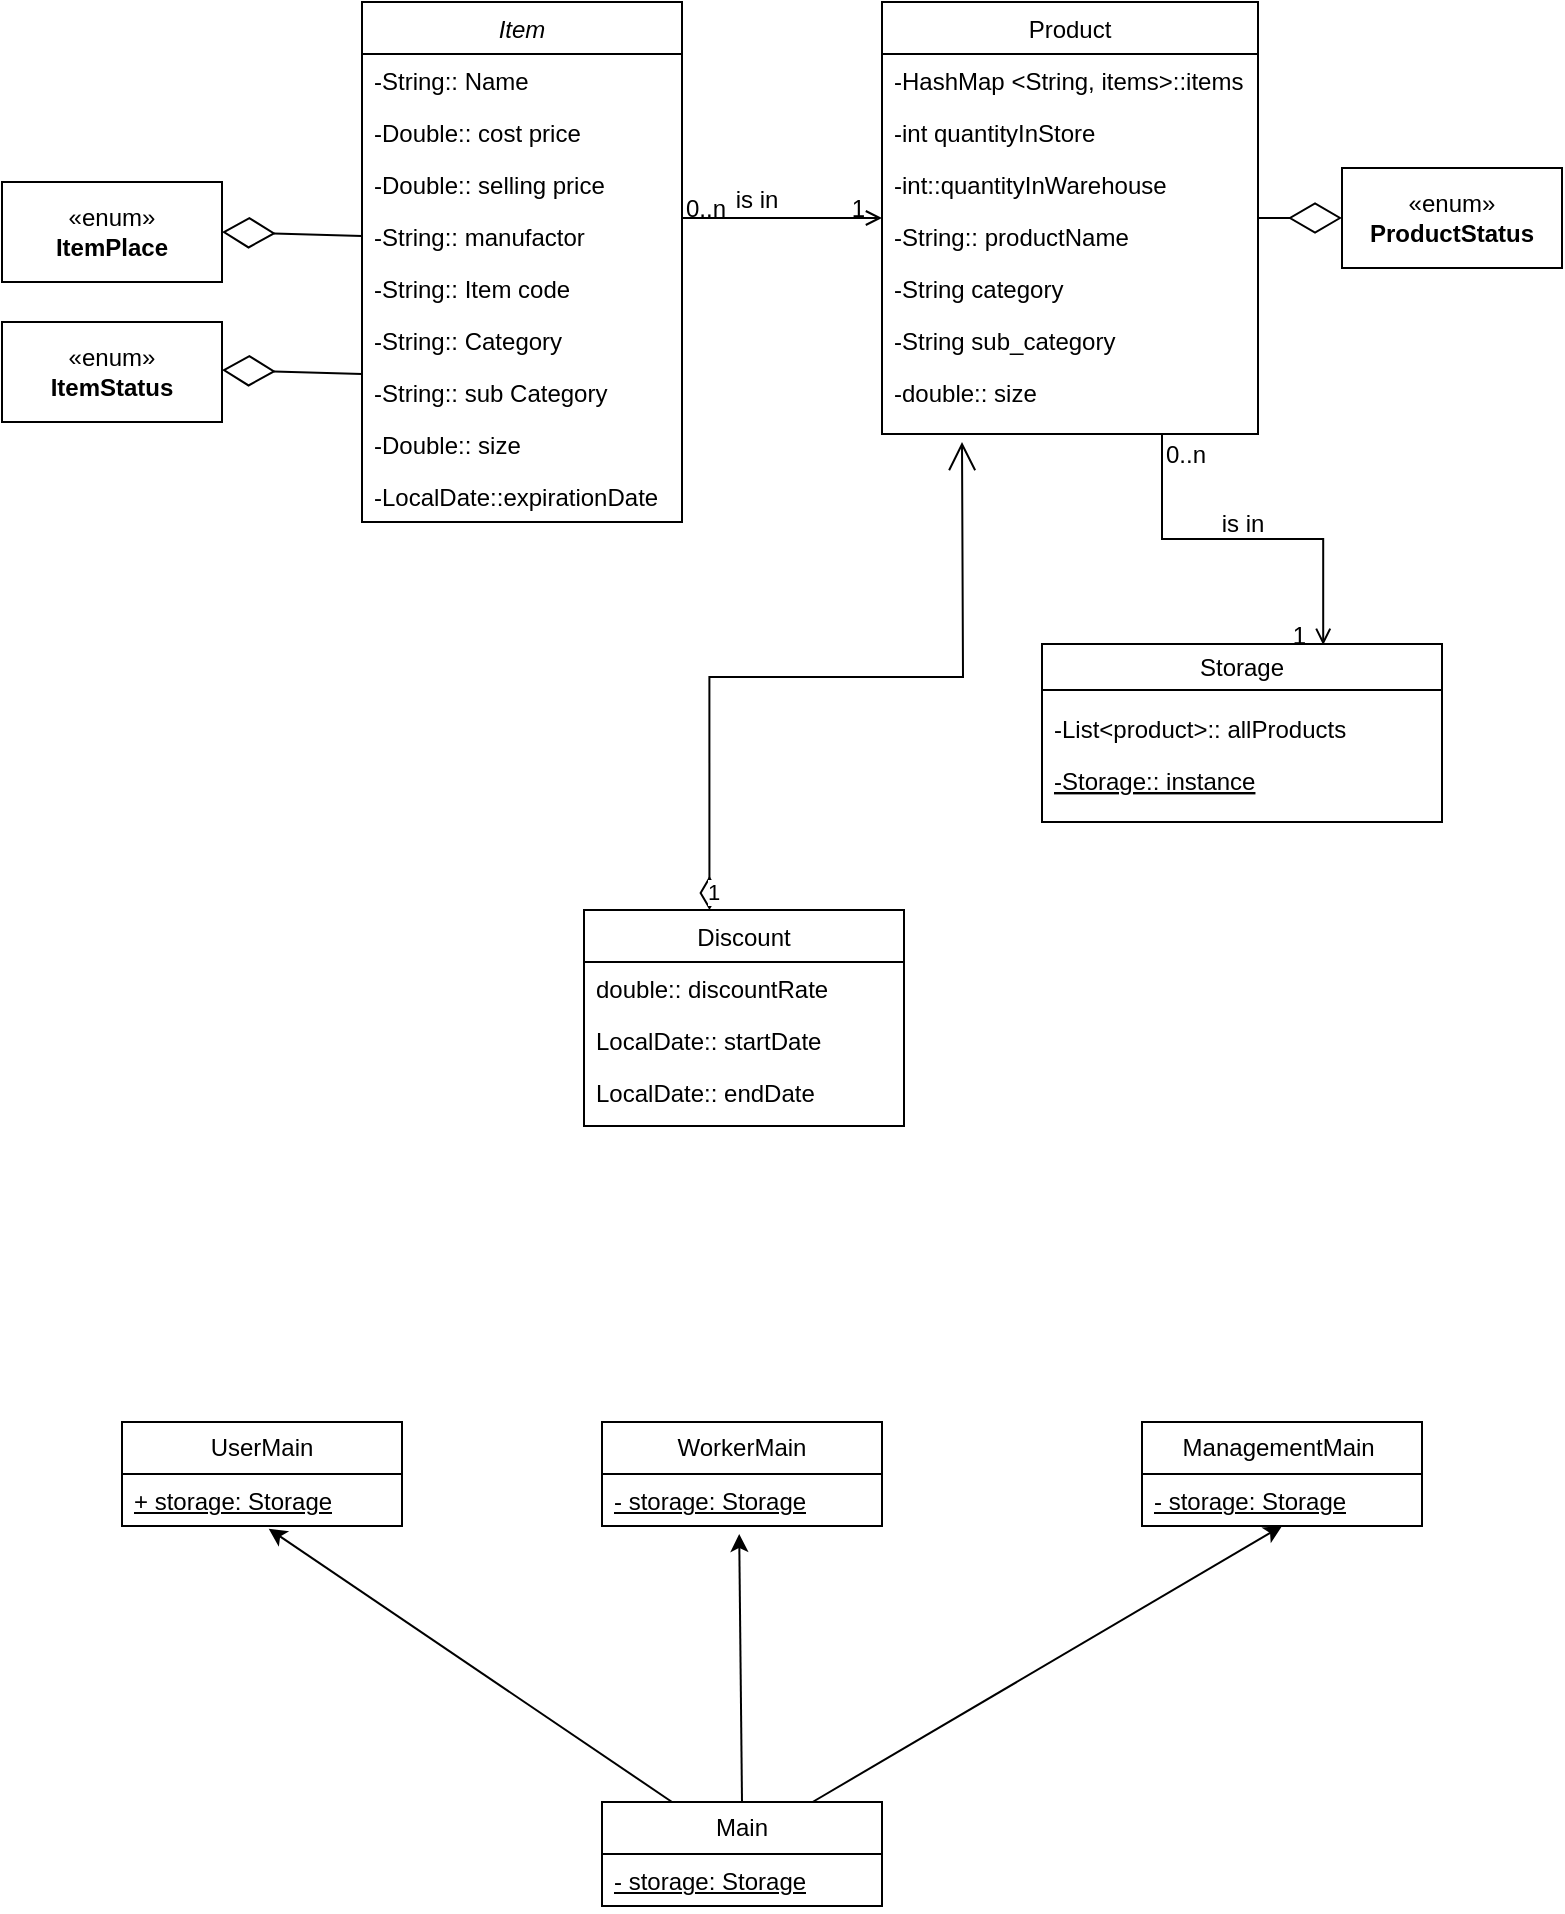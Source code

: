 <mxfile version="24.4.13" type="github" pages="2">
  <diagram id="C5RBs43oDa-KdzZeNtuy" name="Page-1">
    <mxGraphModel dx="1248" dy="592" grid="1" gridSize="10" guides="1" tooltips="1" connect="1" arrows="1" fold="1" page="1" pageScale="1" pageWidth="827" pageHeight="1169" math="0" shadow="0">
      <root>
        <mxCell id="WIyWlLk6GJQsqaUBKTNV-0" />
        <mxCell id="WIyWlLk6GJQsqaUBKTNV-1" parent="WIyWlLk6GJQsqaUBKTNV-0" />
        <mxCell id="zkfFHV4jXpPFQw0GAbJ--0" value="Item" style="swimlane;fontStyle=2;align=center;verticalAlign=top;childLayout=stackLayout;horizontal=1;startSize=26;horizontalStack=0;resizeParent=1;resizeLast=0;collapsible=1;marginBottom=0;rounded=0;shadow=0;strokeWidth=1;" parent="WIyWlLk6GJQsqaUBKTNV-1" vertex="1">
          <mxGeometry x="220" y="120" width="160" height="260" as="geometry">
            <mxRectangle x="230" y="140" width="160" height="26" as="alternateBounds" />
          </mxGeometry>
        </mxCell>
        <mxCell id="zkfFHV4jXpPFQw0GAbJ--1" value="-String:: Name" style="text;align=left;verticalAlign=top;spacingLeft=4;spacingRight=4;overflow=hidden;rotatable=0;points=[[0,0.5],[1,0.5]];portConstraint=eastwest;" parent="zkfFHV4jXpPFQw0GAbJ--0" vertex="1">
          <mxGeometry y="26" width="160" height="26" as="geometry" />
        </mxCell>
        <mxCell id="zkfFHV4jXpPFQw0GAbJ--2" value="-Double:: cost price" style="text;align=left;verticalAlign=top;spacingLeft=4;spacingRight=4;overflow=hidden;rotatable=0;points=[[0,0.5],[1,0.5]];portConstraint=eastwest;rounded=0;shadow=0;html=0;" parent="zkfFHV4jXpPFQw0GAbJ--0" vertex="1">
          <mxGeometry y="52" width="160" height="26" as="geometry" />
        </mxCell>
        <mxCell id="zkfFHV4jXpPFQw0GAbJ--3" value="-Double:: selling price" style="text;align=left;verticalAlign=top;spacingLeft=4;spacingRight=4;overflow=hidden;rotatable=0;points=[[0,0.5],[1,0.5]];portConstraint=eastwest;rounded=0;shadow=0;html=0;" parent="zkfFHV4jXpPFQw0GAbJ--0" vertex="1">
          <mxGeometry y="78" width="160" height="26" as="geometry" />
        </mxCell>
        <mxCell id="8FeLKsEoAM3daVIj0sO9-1" value="-String:: manufactor" style="text;align=left;verticalAlign=top;spacingLeft=4;spacingRight=4;overflow=hidden;rotatable=0;points=[[0,0.5],[1,0.5]];portConstraint=eastwest;rounded=0;shadow=0;html=0;" parent="zkfFHV4jXpPFQw0GAbJ--0" vertex="1">
          <mxGeometry y="104" width="160" height="26" as="geometry" />
        </mxCell>
        <mxCell id="8FeLKsEoAM3daVIj0sO9-3" value="-String:: Item code" style="text;align=left;verticalAlign=top;spacingLeft=4;spacingRight=4;overflow=hidden;rotatable=0;points=[[0,0.5],[1,0.5]];portConstraint=eastwest;rounded=0;shadow=0;html=0;" parent="zkfFHV4jXpPFQw0GAbJ--0" vertex="1">
          <mxGeometry y="130" width="160" height="26" as="geometry" />
        </mxCell>
        <mxCell id="8FeLKsEoAM3daVIj0sO9-4" value="-String:: Category" style="text;align=left;verticalAlign=top;spacingLeft=4;spacingRight=4;overflow=hidden;rotatable=0;points=[[0,0.5],[1,0.5]];portConstraint=eastwest;rounded=0;shadow=0;html=0;" parent="zkfFHV4jXpPFQw0GAbJ--0" vertex="1">
          <mxGeometry y="156" width="160" height="26" as="geometry" />
        </mxCell>
        <mxCell id="8FeLKsEoAM3daVIj0sO9-7" value="-String:: sub Category" style="text;align=left;verticalAlign=top;spacingLeft=4;spacingRight=4;overflow=hidden;rotatable=0;points=[[0,0.5],[1,0.5]];portConstraint=eastwest;rounded=0;shadow=0;html=0;" parent="zkfFHV4jXpPFQw0GAbJ--0" vertex="1">
          <mxGeometry y="182" width="160" height="26" as="geometry" />
        </mxCell>
        <mxCell id="8FeLKsEoAM3daVIj0sO9-5" value="-Double:: size" style="text;align=left;verticalAlign=top;spacingLeft=4;spacingRight=4;overflow=hidden;rotatable=0;points=[[0,0.5],[1,0.5]];portConstraint=eastwest;rounded=0;shadow=0;html=0;" parent="zkfFHV4jXpPFQw0GAbJ--0" vertex="1">
          <mxGeometry y="208" width="160" height="26" as="geometry" />
        </mxCell>
        <mxCell id="Ea5JbqJjllepJJlLGrs5-4" value="-LocalDate::expirationDate" style="text;align=left;verticalAlign=top;spacingLeft=4;spacingRight=4;overflow=hidden;rotatable=0;points=[[0,0.5],[1,0.5]];portConstraint=eastwest;rounded=0;shadow=0;html=0;" vertex="1" parent="zkfFHV4jXpPFQw0GAbJ--0">
          <mxGeometry y="234" width="160" height="26" as="geometry" />
        </mxCell>
        <mxCell id="zkfFHV4jXpPFQw0GAbJ--6" value="Discount" style="swimlane;fontStyle=0;align=center;verticalAlign=top;childLayout=stackLayout;horizontal=1;startSize=26;horizontalStack=0;resizeParent=1;resizeLast=0;collapsible=1;marginBottom=0;rounded=0;shadow=0;strokeWidth=1;" parent="WIyWlLk6GJQsqaUBKTNV-1" vertex="1">
          <mxGeometry x="331" y="574" width="160" height="108" as="geometry">
            <mxRectangle x="130" y="380" width="160" height="26" as="alternateBounds" />
          </mxGeometry>
        </mxCell>
        <mxCell id="zkfFHV4jXpPFQw0GAbJ--7" value="double:: discountRate" style="text;align=left;verticalAlign=top;spacingLeft=4;spacingRight=4;overflow=hidden;rotatable=0;points=[[0,0.5],[1,0.5]];portConstraint=eastwest;" parent="zkfFHV4jXpPFQw0GAbJ--6" vertex="1">
          <mxGeometry y="26" width="160" height="26" as="geometry" />
        </mxCell>
        <mxCell id="zkfFHV4jXpPFQw0GAbJ--8" value="LocalDate:: startDate" style="text;align=left;verticalAlign=top;spacingLeft=4;spacingRight=4;overflow=hidden;rotatable=0;points=[[0,0.5],[1,0.5]];portConstraint=eastwest;rounded=0;shadow=0;html=0;" parent="zkfFHV4jXpPFQw0GAbJ--6" vertex="1">
          <mxGeometry y="52" width="160" height="26" as="geometry" />
        </mxCell>
        <mxCell id="zkfFHV4jXpPFQw0GAbJ--10" value="LocalDate:: endDate" style="text;align=left;verticalAlign=top;spacingLeft=4;spacingRight=4;overflow=hidden;rotatable=0;points=[[0,0.5],[1,0.5]];portConstraint=eastwest;fontStyle=0" parent="zkfFHV4jXpPFQw0GAbJ--6" vertex="1">
          <mxGeometry y="78" width="160" height="26" as="geometry" />
        </mxCell>
        <mxCell id="zkfFHV4jXpPFQw0GAbJ--17" value="Product" style="swimlane;fontStyle=0;align=center;verticalAlign=top;childLayout=stackLayout;horizontal=1;startSize=26;horizontalStack=0;resizeParent=1;resizeLast=0;collapsible=1;marginBottom=0;rounded=0;shadow=0;strokeWidth=1;" parent="WIyWlLk6GJQsqaUBKTNV-1" vertex="1">
          <mxGeometry x="480" y="120" width="188" height="216" as="geometry">
            <mxRectangle x="550" y="140" width="160" height="26" as="alternateBounds" />
          </mxGeometry>
        </mxCell>
        <mxCell id="zkfFHV4jXpPFQw0GAbJ--18" value="-HashMap &lt;String, items&gt;::items" style="text;align=left;verticalAlign=top;spacingLeft=4;spacingRight=4;overflow=hidden;rotatable=0;points=[[0,0.5],[1,0.5]];portConstraint=eastwest;" parent="zkfFHV4jXpPFQw0GAbJ--17" vertex="1">
          <mxGeometry y="26" width="188" height="26" as="geometry" />
        </mxCell>
        <mxCell id="zkfFHV4jXpPFQw0GAbJ--19" value="-int quantityInStore" style="text;align=left;verticalAlign=top;spacingLeft=4;spacingRight=4;overflow=hidden;rotatable=0;points=[[0,0.5],[1,0.5]];portConstraint=eastwest;rounded=0;shadow=0;html=0;" parent="zkfFHV4jXpPFQw0GAbJ--17" vertex="1">
          <mxGeometry y="52" width="188" height="26" as="geometry" />
        </mxCell>
        <mxCell id="zkfFHV4jXpPFQw0GAbJ--20" value="-int::quantityInWarehouse" style="text;align=left;verticalAlign=top;spacingLeft=4;spacingRight=4;overflow=hidden;rotatable=0;points=[[0,0.5],[1,0.5]];portConstraint=eastwest;rounded=0;shadow=0;html=0;" parent="zkfFHV4jXpPFQw0GAbJ--17" vertex="1">
          <mxGeometry y="78" width="188" height="26" as="geometry" />
        </mxCell>
        <mxCell id="zkfFHV4jXpPFQw0GAbJ--22" value="-String:: productName" style="text;align=left;verticalAlign=top;spacingLeft=4;spacingRight=4;overflow=hidden;rotatable=0;points=[[0,0.5],[1,0.5]];portConstraint=eastwest;rounded=0;shadow=0;html=0;" parent="zkfFHV4jXpPFQw0GAbJ--17" vertex="1">
          <mxGeometry y="104" width="188" height="26" as="geometry" />
        </mxCell>
        <mxCell id="zkfFHV4jXpPFQw0GAbJ--24" value="-String category" style="text;align=left;verticalAlign=top;spacingLeft=4;spacingRight=4;overflow=hidden;rotatable=0;points=[[0,0.5],[1,0.5]];portConstraint=eastwest;" parent="zkfFHV4jXpPFQw0GAbJ--17" vertex="1">
          <mxGeometry y="130" width="188" height="26" as="geometry" />
        </mxCell>
        <mxCell id="zkfFHV4jXpPFQw0GAbJ--25" value="-String sub_category" style="text;align=left;verticalAlign=top;spacingLeft=4;spacingRight=4;overflow=hidden;rotatable=0;points=[[0,0.5],[1,0.5]];portConstraint=eastwest;" parent="zkfFHV4jXpPFQw0GAbJ--17" vertex="1">
          <mxGeometry y="156" width="188" height="26" as="geometry" />
        </mxCell>
        <mxCell id="JjHNUD-fXKVM5C2aYkLU-2" value="-double:: size" style="text;align=left;verticalAlign=top;spacingLeft=4;spacingRight=4;overflow=hidden;rotatable=0;points=[[0,0.5],[1,0.5]];portConstraint=eastwest;" vertex="1" parent="zkfFHV4jXpPFQw0GAbJ--17">
          <mxGeometry y="182" width="188" height="26" as="geometry" />
        </mxCell>
        <mxCell id="zkfFHV4jXpPFQw0GAbJ--26" value="" style="endArrow=open;shadow=0;strokeWidth=1;rounded=0;curved=0;endFill=1;edgeStyle=elbowEdgeStyle;elbow=vertical;" parent="WIyWlLk6GJQsqaUBKTNV-1" source="zkfFHV4jXpPFQw0GAbJ--0" target="zkfFHV4jXpPFQw0GAbJ--17" edge="1">
          <mxGeometry x="0.5" y="41" relative="1" as="geometry">
            <mxPoint x="380" y="192" as="sourcePoint" />
            <mxPoint x="540" y="192" as="targetPoint" />
            <mxPoint x="-40" y="32" as="offset" />
          </mxGeometry>
        </mxCell>
        <mxCell id="zkfFHV4jXpPFQw0GAbJ--27" value="0..n" style="resizable=0;align=left;verticalAlign=bottom;labelBackgroundColor=none;fontSize=12;" parent="zkfFHV4jXpPFQw0GAbJ--26" connectable="0" vertex="1">
          <mxGeometry x="-1" relative="1" as="geometry">
            <mxPoint y="4" as="offset" />
          </mxGeometry>
        </mxCell>
        <mxCell id="zkfFHV4jXpPFQw0GAbJ--28" value="1" style="resizable=0;align=right;verticalAlign=bottom;labelBackgroundColor=none;fontSize=12;" parent="zkfFHV4jXpPFQw0GAbJ--26" connectable="0" vertex="1">
          <mxGeometry x="1" relative="1" as="geometry">
            <mxPoint x="-7" y="4" as="offset" />
          </mxGeometry>
        </mxCell>
        <mxCell id="zkfFHV4jXpPFQw0GAbJ--29" value="is in" style="text;html=1;resizable=0;points=[];;align=center;verticalAlign=middle;labelBackgroundColor=none;rounded=0;shadow=0;strokeWidth=1;fontSize=12;" parent="zkfFHV4jXpPFQw0GAbJ--26" vertex="1" connectable="0">
          <mxGeometry x="0.5" y="49" relative="1" as="geometry">
            <mxPoint x="-38" y="40" as="offset" />
          </mxGeometry>
        </mxCell>
        <mxCell id="3jX1HtjLIPJbaOCb-IuX-0" value="&lt;span style=&quot;font-weight: normal;&quot;&gt;Storage&lt;/span&gt;" style="swimlane;whiteSpace=wrap;html=1;" parent="WIyWlLk6GJQsqaUBKTNV-1" vertex="1">
          <mxGeometry x="560" y="441" width="200" height="89" as="geometry" />
        </mxCell>
        <mxCell id="_rY0jzYnKxN5MCPUMpiF-1" value="-List&lt;product&gt;:: allProducts" style="text;align=left;verticalAlign=top;spacingLeft=4;spacingRight=4;overflow=hidden;rotatable=0;points=[[0,0.5],[1,0.5]];portConstraint=eastwest;rounded=0;shadow=0;html=0;" vertex="1" parent="3jX1HtjLIPJbaOCb-IuX-0">
          <mxGeometry y="29" width="160" height="26" as="geometry" />
        </mxCell>
        <mxCell id="_rY0jzYnKxN5MCPUMpiF-2" value="-Storage:: instance" style="text;align=left;verticalAlign=top;spacingLeft=4;spacingRight=4;overflow=hidden;rotatable=0;points=[[0,0.5],[1,0.5]];portConstraint=eastwest;rounded=0;shadow=0;html=0;fontStyle=4" vertex="1" parent="3jX1HtjLIPJbaOCb-IuX-0">
          <mxGeometry y="55" width="160" height="26" as="geometry" />
        </mxCell>
        <mxCell id="3jX1HtjLIPJbaOCb-IuX-2" value="" style="endArrow=open;shadow=0;strokeWidth=1;rounded=0;curved=0;endFill=1;edgeStyle=elbowEdgeStyle;elbow=vertical;entryX=0.703;entryY=0.005;entryDx=0;entryDy=0;entryPerimeter=0;" parent="WIyWlLk6GJQsqaUBKTNV-1" target="3jX1HtjLIPJbaOCb-IuX-0" edge="1">
          <mxGeometry x="0.5" y="41" relative="1" as="geometry">
            <mxPoint x="620" y="336" as="sourcePoint" />
            <mxPoint x="748" y="336" as="targetPoint" />
            <mxPoint x="-40" y="32" as="offset" />
          </mxGeometry>
        </mxCell>
        <mxCell id="3jX1HtjLIPJbaOCb-IuX-3" value="0..n" style="resizable=0;align=left;verticalAlign=bottom;labelBackgroundColor=none;fontSize=12;" parent="3jX1HtjLIPJbaOCb-IuX-2" connectable="0" vertex="1">
          <mxGeometry x="-1" relative="1" as="geometry">
            <mxPoint y="19" as="offset" />
          </mxGeometry>
        </mxCell>
        <mxCell id="3jX1HtjLIPJbaOCb-IuX-4" value="1" style="resizable=0;align=right;verticalAlign=bottom;labelBackgroundColor=none;fontSize=12;" parent="3jX1HtjLIPJbaOCb-IuX-2" connectable="0" vertex="1">
          <mxGeometry x="1" relative="1" as="geometry">
            <mxPoint x="-7" y="4" as="offset" />
          </mxGeometry>
        </mxCell>
        <mxCell id="3jX1HtjLIPJbaOCb-IuX-5" value="is in" style="text;html=1;resizable=0;points=[];;align=center;verticalAlign=middle;labelBackgroundColor=none;rounded=0;shadow=0;strokeWidth=1;fontSize=12;" parent="3jX1HtjLIPJbaOCb-IuX-2" vertex="1" connectable="0">
          <mxGeometry x="0.5" y="49" relative="1" as="geometry">
            <mxPoint x="-90" y="-14" as="offset" />
          </mxGeometry>
        </mxCell>
        <mxCell id="3jX1HtjLIPJbaOCb-IuX-6" value="«enum»&lt;br&gt;&lt;b&gt;ItemStatus&lt;/b&gt;" style="html=1;whiteSpace=wrap;" parent="WIyWlLk6GJQsqaUBKTNV-1" vertex="1">
          <mxGeometry x="40" y="280" width="110" height="50" as="geometry" />
        </mxCell>
        <mxCell id="3jX1HtjLIPJbaOCb-IuX-7" value="«enum»&lt;br&gt;&lt;b&gt;ItemPlace&lt;/b&gt;" style="html=1;whiteSpace=wrap;" parent="WIyWlLk6GJQsqaUBKTNV-1" vertex="1">
          <mxGeometry x="40" y="210" width="110" height="50" as="geometry" />
        </mxCell>
        <mxCell id="3jX1HtjLIPJbaOCb-IuX-8" value="«enum»&lt;br&gt;&lt;b&gt;ProductStatus&lt;/b&gt;" style="html=1;whiteSpace=wrap;" parent="WIyWlLk6GJQsqaUBKTNV-1" vertex="1">
          <mxGeometry x="710" y="203" width="110" height="50" as="geometry" />
        </mxCell>
        <mxCell id="3jX1HtjLIPJbaOCb-IuX-10" value="UserMain" style="swimlane;fontStyle=0;childLayout=stackLayout;horizontal=1;startSize=26;fillColor=none;horizontalStack=0;resizeParent=1;resizeParentMax=0;resizeLast=0;collapsible=1;marginBottom=0;whiteSpace=wrap;html=1;" parent="WIyWlLk6GJQsqaUBKTNV-1" vertex="1">
          <mxGeometry x="100" y="830" width="140" height="52" as="geometry" />
        </mxCell>
        <mxCell id="3jX1HtjLIPJbaOCb-IuX-11" value="&lt;u&gt;+ storage: Storage&lt;/u&gt;" style="text;strokeColor=none;fillColor=none;align=left;verticalAlign=top;spacingLeft=4;spacingRight=4;overflow=hidden;rotatable=0;points=[[0,0.5],[1,0.5]];portConstraint=eastwest;whiteSpace=wrap;html=1;" parent="3jX1HtjLIPJbaOCb-IuX-10" vertex="1">
          <mxGeometry y="26" width="140" height="26" as="geometry" />
        </mxCell>
        <mxCell id="3jX1HtjLIPJbaOCb-IuX-14" value="WorkerMain" style="swimlane;fontStyle=0;childLayout=stackLayout;horizontal=1;startSize=26;fillColor=none;horizontalStack=0;resizeParent=1;resizeParentMax=0;resizeLast=0;collapsible=1;marginBottom=0;whiteSpace=wrap;html=1;" parent="WIyWlLk6GJQsqaUBKTNV-1" vertex="1">
          <mxGeometry x="340" y="830" width="140" height="52" as="geometry" />
        </mxCell>
        <mxCell id="3jX1HtjLIPJbaOCb-IuX-15" value="&lt;u&gt;- storage: Storage&lt;/u&gt;" style="text;strokeColor=none;fillColor=none;align=left;verticalAlign=top;spacingLeft=4;spacingRight=4;overflow=hidden;rotatable=0;points=[[0,0.5],[1,0.5]];portConstraint=eastwest;whiteSpace=wrap;html=1;" parent="3jX1HtjLIPJbaOCb-IuX-14" vertex="1">
          <mxGeometry y="26" width="140" height="26" as="geometry" />
        </mxCell>
        <mxCell id="3jX1HtjLIPJbaOCb-IuX-18" value="ManagementMain&amp;nbsp;" style="swimlane;fontStyle=0;childLayout=stackLayout;horizontal=1;startSize=26;fillColor=none;horizontalStack=0;resizeParent=1;resizeParentMax=0;resizeLast=0;collapsible=1;marginBottom=0;whiteSpace=wrap;html=1;" parent="WIyWlLk6GJQsqaUBKTNV-1" vertex="1">
          <mxGeometry x="610" y="830" width="140" height="52" as="geometry" />
        </mxCell>
        <mxCell id="3jX1HtjLIPJbaOCb-IuX-19" value="&lt;u&gt;- storage: Storage&lt;/u&gt;" style="text;strokeColor=none;fillColor=none;align=left;verticalAlign=top;spacingLeft=4;spacingRight=4;overflow=hidden;rotatable=0;points=[[0,0.5],[1,0.5]];portConstraint=eastwest;whiteSpace=wrap;html=1;" parent="3jX1HtjLIPJbaOCb-IuX-18" vertex="1">
          <mxGeometry y="26" width="140" height="26" as="geometry" />
        </mxCell>
        <mxCell id="3jX1HtjLIPJbaOCb-IuX-23" value="Main" style="swimlane;fontStyle=0;childLayout=stackLayout;horizontal=1;startSize=26;fillColor=none;horizontalStack=0;resizeParent=1;resizeParentMax=0;resizeLast=0;collapsible=1;marginBottom=0;whiteSpace=wrap;html=1;" parent="WIyWlLk6GJQsqaUBKTNV-1" vertex="1">
          <mxGeometry x="340" y="1020" width="140" height="52" as="geometry" />
        </mxCell>
        <mxCell id="3jX1HtjLIPJbaOCb-IuX-24" value="&lt;u&gt;- storage: Storage&lt;/u&gt;" style="text;strokeColor=none;fillColor=none;align=left;verticalAlign=top;spacingLeft=4;spacingRight=4;overflow=hidden;rotatable=0;points=[[0,0.5],[1,0.5]];portConstraint=eastwest;whiteSpace=wrap;html=1;" parent="3jX1HtjLIPJbaOCb-IuX-23" vertex="1">
          <mxGeometry y="26" width="140" height="26" as="geometry" />
        </mxCell>
        <mxCell id="3jX1HtjLIPJbaOCb-IuX-27" value="" style="endArrow=classic;html=1;rounded=0;exitX=0.5;exitY=0;exitDx=0;exitDy=0;entryX=0.49;entryY=0.923;entryDx=0;entryDy=0;entryPerimeter=0;" parent="WIyWlLk6GJQsqaUBKTNV-1" source="3jX1HtjLIPJbaOCb-IuX-23" edge="1">
          <mxGeometry width="50" height="50" relative="1" as="geometry">
            <mxPoint x="400" y="870" as="sourcePoint" />
            <mxPoint x="408.6" y="885.998" as="targetPoint" />
          </mxGeometry>
        </mxCell>
        <mxCell id="3jX1HtjLIPJbaOCb-IuX-28" value="" style="endArrow=classic;html=1;rounded=0;exitX=0.25;exitY=0;exitDx=0;exitDy=0;entryX=0.524;entryY=1.051;entryDx=0;entryDy=0;entryPerimeter=0;" parent="WIyWlLk6GJQsqaUBKTNV-1" source="3jX1HtjLIPJbaOCb-IuX-23" target="3jX1HtjLIPJbaOCb-IuX-11" edge="1">
          <mxGeometry width="50" height="50" relative="1" as="geometry">
            <mxPoint x="170.7" y="1020" as="sourcePoint" />
            <mxPoint x="169.7" y="912" as="targetPoint" />
          </mxGeometry>
        </mxCell>
        <mxCell id="3jX1HtjLIPJbaOCb-IuX-29" value="" style="endArrow=classic;html=1;rounded=0;exitX=0.25;exitY=0;exitDx=0;exitDy=0;entryX=0.5;entryY=1;entryDx=0;entryDy=0;" parent="WIyWlLk6GJQsqaUBKTNV-1" target="3jX1HtjLIPJbaOCb-IuX-18" edge="1">
          <mxGeometry width="50" height="50" relative="1" as="geometry">
            <mxPoint x="445.3" y="1020" as="sourcePoint" />
            <mxPoint x="678.6" y="915.326" as="targetPoint" />
          </mxGeometry>
        </mxCell>
        <mxCell id="Ea5JbqJjllepJJlLGrs5-6" value="" style="endArrow=diamondThin;endFill=0;endSize=24;html=1;rounded=0;entryX=1;entryY=0.5;entryDx=0;entryDy=0;exitX=0;exitY=0.5;exitDx=0;exitDy=0;" edge="1" parent="WIyWlLk6GJQsqaUBKTNV-1" source="8FeLKsEoAM3daVIj0sO9-1" target="3jX1HtjLIPJbaOCb-IuX-7">
          <mxGeometry width="160" relative="1" as="geometry">
            <mxPoint x="450" y="340" as="sourcePoint" />
            <mxPoint x="610" y="340" as="targetPoint" />
          </mxGeometry>
        </mxCell>
        <mxCell id="Ea5JbqJjllepJJlLGrs5-7" value="" style="endArrow=diamondThin;endFill=0;endSize=24;html=1;rounded=0;entryX=1;entryY=0.5;entryDx=0;entryDy=0;exitX=0;exitY=0.5;exitDx=0;exitDy=0;" edge="1" parent="WIyWlLk6GJQsqaUBKTNV-1">
          <mxGeometry width="160" relative="1" as="geometry">
            <mxPoint x="220" y="306" as="sourcePoint" />
            <mxPoint x="150" y="304" as="targetPoint" />
          </mxGeometry>
        </mxCell>
        <mxCell id="Ea5JbqJjllepJJlLGrs5-8" value="1" style="endArrow=open;html=1;endSize=12;startArrow=diamondThin;startSize=14;startFill=0;edgeStyle=orthogonalEdgeStyle;align=left;verticalAlign=bottom;rounded=0;exitX=0.392;exitY=0;exitDx=0;exitDy=0;exitPerimeter=0;" edge="1" parent="WIyWlLk6GJQsqaUBKTNV-1" source="zkfFHV4jXpPFQw0GAbJ--6">
          <mxGeometry x="-1" y="3" relative="1" as="geometry">
            <mxPoint x="200" y="540" as="sourcePoint" />
            <mxPoint x="520" y="340" as="targetPoint" />
          </mxGeometry>
        </mxCell>
        <mxCell id="Ea5JbqJjllepJJlLGrs5-9" value="" style="endArrow=diamondThin;endFill=0;endSize=24;html=1;rounded=0;entryX=0;entryY=0.5;entryDx=0;entryDy=0;exitX=1;exitY=0.5;exitDx=0;exitDy=0;" edge="1" parent="WIyWlLk6GJQsqaUBKTNV-1" source="zkfFHV4jXpPFQw0GAbJ--17" target="3jX1HtjLIPJbaOCb-IuX-8">
          <mxGeometry width="160" relative="1" as="geometry">
            <mxPoint x="450" y="370" as="sourcePoint" />
            <mxPoint x="610" y="370" as="targetPoint" />
          </mxGeometry>
        </mxCell>
      </root>
    </mxGraphModel>
  </diagram>
  <diagram id="-p2T4X8e8RX_tb9OO1tH" name="Page-2">
    <mxGraphModel dx="1248" dy="-508" grid="1" gridSize="10" guides="1" tooltips="1" connect="1" arrows="1" fold="1" page="1" pageScale="1" pageWidth="850" pageHeight="1100" math="0" shadow="0">
      <root>
        <mxCell id="0" />
        <mxCell id="1" parent="0" />
        <UserObject label="package BuisnessLayer;&lt;br&gt;&lt;br&gt;import java.util.HashMap;&lt;br&gt;&lt;br&gt;public class Product {&lt;br&gt;    -HashMap items;&lt;br&gt;    -int quantityInStore;&lt;br&gt;    -int quantityInWarehouse;&lt;br&gt;    -int minimumQuantityForAlert;&lt;br&gt;    -Discount discount;&lt;br&gt;    -String productName;&lt;br&gt;    -String category;&lt;br&gt;    -String sub_category;&lt;br&gt;    -ProductStatus status;&lt;br&gt;    -double size;&lt;br&gt;&lt;div&gt;&lt;br&gt;&lt;/div&gt;" link="package BuisnessLayer;&#xa;&#xa;import java.util.HashMap;&#xa;&#xa;public class Product {&#xa;    private HashMap items;&#xa;    private int quantityInStore;&#xa;    private int quantityInWarehouse;&#xa;    private int minimumQuantityForAlert;&#xa;    private Discount discount;&#xa;    private String productName;&#xa;    private String category;&#xa;    private String sub_category;&#xa;    private ProductStatus status;&#xa;    private double size;&#xa;&#xa;&#xa;    public Product(Item firstItem) {&#xa;        this.items = new HashMap&amp;lt;&amp;gt;();&#xa;        addItem(firstItem);&#xa;        productName=firstItem.getName();&#xa;        category=firstItem.getCategory();&#xa;        sub_category=firstItem.getSub_category();&#xa;        size=firstItem.getSize();&#xa;        status=ProductStatus.InStorage;&#xa;        quantityInStore=0;&#xa;        quantityInWarehouse=0;&#xa;    }&#xa;    public void set_minimum(int minimum){&#xa;        minimumQuantityForAlert=minimum;&#xa;    }&#xa;&#xa;    public HashMap getItems() {&#xa;        return items;&#xa;    }&#xa;&#xa;    public int getQuantityInStore() {&#xa;        return quantityInStore;&#xa;    }&#xa;&#xa;    public void addItem(Item new_item) {&#xa;        if (new_item != null &amp;amp;&amp;amp; !(items.containsKey(new_item.getItem_code()))) {&#xa;&#xa;            items.put(new_item.getItem_code(),new_item);&#xa;            if (new_item.getStored() == ItemPlace.Store)&#xa;                quantityInStore++;&#xa;            if (new_item.getStored() == ItemPlace.Warehouse)&#xa;                quantityInWarehouse++;&#xa;        }&#xa;&#xa;    }&#xa;    public void removeItem(Item item, ItemStatus Itemstatus) {&#xa;        if (item != null &amp;amp;&amp;amp; items.containsKey(item.getItem_code())) {&#xa;            item.setStatus(Itemstatus); // Change status to &quot;Removed&quot;&#xa;            // Update quantity and amounts in other classes accordingly&#xa;            if (item.getStored() == ItemPlace.Store) {&#xa;                quantityInStore--;&#xa;            } else if (item.getStored() == ItemPlace.Warehouse) {&#xa;                quantityInWarehouse--;&#xa;            }&#xa;        }&#xa;        check_quantity();&#xa;        if(getTotalQuantity()&amp;lt;=0){&#xa;            status=ProductStatus.NotinStorage;&#xa;        }&#xa;    }&#xa;&#xa;    public int getQuantityInWarehouse() {&#xa;        return quantityInWarehouse;&#xa;    }&#xa;&#xa;&#xa;    public int getMinimumQuantityForAlert() {&#xa;        return minimumQuantityForAlert;&#xa;    }&#xa;&#xa;    public int getTotalQuantity() {&#xa;        return quantityInStore + quantityInWarehouse;&#xa;    }&#xa;&#xa;&#xa;    public void applyDiscount(Discount new_discount) {&#xa;        if (new_discount.isDiscountActive()) {&#xa;            for (Item item : items.values()) {&#xa;                double discountedPrice = item.getCostPrice() * (1 - new_discount.getDiscountRate());&#xa;                item.setSellingPrice(discountedPrice);&#xa;            }&#xa;        }&#xa;    }&#xa;&#xa;&#xa;    public void check_quantity(){&#xa;        if (getTotalQuantity() &amp;lt; minimumQuantityForAlert) {&#xa;            System.out.println(&quot;Alert: The total quantity of product &#39;&quot; + productName + &quot;&#39; is below the minimum threshold. Current total quantity: &quot; + getTotalQuantity());&#xa;        }&#xa;    }&#xa;&#xa;    public String getCategory() {&#xa;        return category;&#xa;    }&#xa;&#xa;    public String getSubCategory() {&#xa;        return sub_category;&#xa;    }&#xa;&#xa;    public double getSize() {&#xa;        return size;&#xa;    }&#xa;&#xa;    public String getProductName() {&#xa;        return productName;&#xa;    }&#xa;&#xa;&#xa;    public Discount getDiscount() {&#xa;        return discount;&#xa;    }&#xa;&#xa;    public ProductStatus getStatus() {&#xa;        return status;&#xa;    }&#xa;}" id="Z_xMnSVpb8hNV6vIqgj2-1">
          <mxCell style="text;whiteSpace=wrap;html=1;" vertex="1" parent="1">
            <mxGeometry x="10" y="1140" width="430" height="250" as="geometry" />
          </mxCell>
        </UserObject>
        <UserObject label="package BuisnessLayer;&#xa;&#xa;import java.util.ArrayList;&#xa;import java.util.List;&#xa;import java.util.stream.Collectors;&#xa;&#xa;public class Storage {&#xa;    private List allProducts;&#xa;    private static Storage instance;&#xa;&#xa;    public Storage() {&#xa;        allProducts = new ArrayList&amp;lt;&amp;gt;();&#xa;    }&#xa;    public static Storage getInstance() {&#xa;        if (instance == null) {&#xa;            instance = new Storage();&#xa;        }&#xa;        return instance;&#xa;    }&#xa;    public Product getProductByName(String name_product) {&#xa;        Product getproduct = null;&#xa;        for (Product product : allProducts) {&#xa;            if (product.getProductName().equals(name_product)) {&#xa;                getproduct = product;&#xa;            }&#xa;        }&#xa;        return getproduct;&#xa;    }&#xa;&#xa;    public void insertItem(Item newItem) {&#xa;        Product existingProduct = null;&#xa;        for (Product product : allProducts) {&#xa;            if (product.getCategory().equals(newItem.getCategory()) &amp;amp;&amp;amp;&#xa;                    product.getSubCategory().equals(newItem.getSub_category()) &amp;amp;&amp;amp;&#xa;                    product.getSize() == newItem.getSize()&amp;amp;&amp;amp;product.getProductName().equals(newItem.getItem_name()))&#xa;            {&#xa;                existingProduct = product;&#xa;                break;&#xa;            }&#xa;        }&#xa;&#xa;        if (existingProduct != null) {&#xa;            existingProduct.addItem(newItem);&#xa;        } else {&#xa;&#xa;            Product newProduct = new Product(newItem);&#xa;            newProduct.addItem(newItem);&#xa;            allProducts.add(newProduct);&#xa;        }&#xa;    }&#xa;     public boolean removeItem(String name_code, ItemStatus status) {&#xa;        for (Product product : allProducts) {&#xa;            Item item = product.getItems().get(name_code);&#xa;            if (item != null) {&#xa;                product.removeItem(item,status);&#xa;                return true;&#xa;            }&#xa;        }&#xa;         return false;&#xa;     }&#xa;&#xa;    public List getProductsBySubCategory(String subCategory) {&#xa;        return allProducts.stream()&#xa;                .filter(product -&amp;gt; product.getSubCategory().equalsIgnoreCase(subCategory))&#xa;                .collect(Collectors.toList());&#xa;    }&#xa;&#xa;    public List generateCategoryReport(String category) {&#xa;        return allProducts.stream()&#xa;                .filter(product -&amp;gt; product.getCategory().equalsIgnoreCase(category))&#xa;                .collect(Collectors.toList());&#xa;    }&#xa;&#xa;    public List generateExpiredProductsReport() {&#xa;        return allProducts.stream()&#xa;                .flatMap(product -&amp;gt; product.getItems().values().stream())  // שינוי כאן&#xa;                .filter(Item::isExpired)&#xa;                .collect(Collectors.toList());&#xa;    }&#xa;&#xa;    public List generateDefectiveProductsReport() {&#xa;        return allProducts.stream()&#xa;                .flatMap(product -&amp;gt; product.getItems().values().stream())  // שינוי כאן&#xa;                .filter(item -&amp;gt; item.getStatus() == ItemStatus.Defective)&#xa;                .collect(Collectors.toList());&#xa;    }&#xa;&#xa;    // Generate report for products below the minimum quantity&#xa;    public List generateBelowMinimumReport() {&#xa;        return allProducts.stream()&#xa;                .filter(product -&amp;gt; product.getTotalQuantity() &amp;lt; product.getMinimumQuantityForAlert())&#xa;                .collect(Collectors.toList());&#xa;    }&#xa;&#xa;    // Apply discount to specific category or products&#xa;    public void applyDiscountToCategory(String category, Discount discount) {&#xa;        for (Product product : allProducts) {&#xa;            if (product.getCategory().equalsIgnoreCase(category)) {&#xa;                product.applyDiscount(discount);&#xa;            }&#xa;        }&#xa;    }&#xa;&#xa;    public void applyDiscountToProduct(String productName, Discount discount) {&#xa;        for (Product product : allProducts) {&#xa;            if (product.getProductName().equalsIgnoreCase(productName)) {&#xa;                product.applyDiscount(discount);&#xa;            }&#xa;        }&#xa;    }&#xa;&#xa;    public List getAllProducts() {&#xa;        return allProducts;&#xa;    }&#xa;&#xa;    public List getProductsByCategory(String category) {&#xa;        return allProducts.stream()&#xa;                .filter(product -&amp;gt; product.getCategory().equalsIgnoreCase(category))&#xa;                .collect(Collectors.toList());&#xa;    }&#xa;&#xa;    public List getItemsByStatus(ItemStatus status) {&#xa;        List itemsByStatus = new ArrayList&amp;lt;&amp;gt;();&#xa;        for (Product product : allProducts) {&#xa;            for (Item item : product.getItems().values()) {&#xa;                if (item.getStatus() == status) {&#xa;                    itemsByStatus.add(item);&#xa;                }&#xa;            }&#xa;        }&#xa;        return itemsByStatus;&#xa;    }&#xa;&#xa;    public List getItemsByPlace(ItemPlace place) {&#xa;        List itemsByPlace = new ArrayList&amp;lt;&amp;gt;();&#xa;        for (Product product : allProducts) {&#xa;            for (Item item : product.getItems().values()) {&#xa;                if (item.getStored() == place) {&#xa;                    itemsByPlace.add(item);&#xa;                }&#xa;            }&#xa;        }&#xa;        return itemsByPlace;&#xa;    }&#xa;&#xa;    public Item getItemByCode(String itemCode) {&#xa;        for (Product product : allProducts) {&#xa;            for (Item item : product.getItems().values()) {&#xa;                if (item.getItem_code().equals(itemCode)) {&#xa;                    return item;&#xa;                }&#xa;            }&#xa;        }&#xa;        return null; // Item not found&#xa;    }&#xa;&#xa;    public int TotalQuantity() {&#xa;        int sum = 0;&#xa;        for (Product product : allProducts) {&#xa;            sum+=product.getTotalQuantity();&#xa;        }&#xa;        return sum;&#xa;    }&#xa;    public int TotalQuantityInStore() {&#xa;        int sum = 0;&#xa;        for (Product product : allProducts) {&#xa;            sum+=product.getQuantityInStore();&#xa;        }&#xa;        return sum;&#xa;    }&#xa;    public int TotalQuantityInWareHouse() {&#xa;        int sum = 0;&#xa;        for (Product product : allProducts) {&#xa;            sum+=product.getQuantityInWarehouse();&#xa;        }&#xa;        return sum;&#xa;    }&#xa;    public void setMinimumQuantityForProduct(String productName, int minimumQuantity) {&#xa;        Product product = getProductByName(productName);&#xa;        if (product != null) {&#xa;            product.set_minimum(minimumQuantity);&#xa;        } else {&#xa;            System.out.println(&quot;Product not found.&quot;);&#xa;        }&#xa;    }&#xa;&#xa;}" link="package BuisnessLayer;&#xa;&#xa;import java.util.ArrayList;&#xa;import java.util.List;&#xa;import java.util.stream.Collectors;&#xa;&#xa;public class Storage {&#xa;    private List allProducts;&#xa;    private static Storage instance;&#xa;&#xa;    public Storage() {&#xa;        allProducts = new ArrayList&amp;lt;&amp;gt;();&#xa;    }&#xa;    public static Storage getInstance() {&#xa;        if (instance == null) {&#xa;            instance = new Storage();&#xa;        }&#xa;        return instance;&#xa;    }&#xa;    public Product getProductByName(String name_product) {&#xa;        Product getproduct = null;&#xa;        for (Product product : allProducts) {&#xa;            if (product.getProductName().equals(name_product)) {&#xa;                getproduct = product;&#xa;            }&#xa;        }&#xa;        return getproduct;&#xa;    }&#xa;&#xa;    public void insertItem(Item newItem) {&#xa;        Product existingProduct = null;&#xa;        for (Product product : allProducts) {&#xa;            if (product.getCategory().equals(newItem.getCategory()) &amp;amp;&amp;amp;&#xa;                    product.getSubCategory().equals(newItem.getSub_category()) &amp;amp;&amp;amp;&#xa;                    product.getSize() == newItem.getSize()&amp;amp;&amp;amp;product.getProductName().equals(newItem.getItem_name()))&#xa;            {&#xa;                existingProduct = product;&#xa;                break;&#xa;            }&#xa;        }&#xa;&#xa;        if (existingProduct != null) {&#xa;            existingProduct.addItem(newItem);&#xa;        } else {&#xa;&#xa;            Product newProduct = new Product(newItem);&#xa;            newProduct.addItem(newItem);&#xa;            allProducts.add(newProduct);&#xa;        }&#xa;    }&#xa;     public boolean removeItem(String name_code, ItemStatus status) {&#xa;        for (Product product : allProducts) {&#xa;            Item item = product.getItems().get(name_code);&#xa;            if (item != null) {&#xa;                product.removeItem(item,status);&#xa;                return true;&#xa;            }&#xa;        }&#xa;         return false;&#xa;     }&#xa;&#xa;    public List getProductsBySubCategory(String subCategory) {&#xa;        return allProducts.stream()&#xa;                .filter(product -&amp;gt; product.getSubCategory().equalsIgnoreCase(subCategory))&#xa;                .collect(Collectors.toList());&#xa;    }&#xa;&#xa;    public List generateCategoryReport(String category) {&#xa;        return allProducts.stream()&#xa;                .filter(product -&amp;gt; product.getCategory().equalsIgnoreCase(category))&#xa;                .collect(Collectors.toList());&#xa;    }&#xa;&#xa;    public List generateExpiredProductsReport() {&#xa;        return allProducts.stream()&#xa;                .flatMap(product -&amp;gt; product.getItems().values().stream())  // שינוי כאן&#xa;                .filter(Item::isExpired)&#xa;                .collect(Collectors.toList());&#xa;    }&#xa;&#xa;    public List generateDefectiveProductsReport() {&#xa;        return allProducts.stream()&#xa;                .flatMap(product -&amp;gt; product.getItems().values().stream())  // שינוי כאן&#xa;                .filter(item -&amp;gt; item.getStatus() == ItemStatus.Defective)&#xa;                .collect(Collectors.toList());&#xa;    }&#xa;&#xa;    // Generate report for products below the minimum quantity&#xa;    public List generateBelowMinimumReport() {&#xa;        return allProducts.stream()&#xa;                .filter(product -&amp;gt; product.getTotalQuantity() &amp;lt; product.getMinimumQuantityForAlert())&#xa;                .collect(Collectors.toList());&#xa;    }&#xa;&#xa;    // Apply discount to specific category or products&#xa;    public void applyDiscountToCategory(String category, Discount discount) {&#xa;        for (Product product : allProducts) {&#xa;            if (product.getCategory().equalsIgnoreCase(category)) {&#xa;                product.applyDiscount(discount);&#xa;            }&#xa;        }&#xa;    }&#xa;&#xa;    public void applyDiscountToProduct(String productName, Discount discount) {&#xa;        for (Product product : allProducts) {&#xa;            if (product.getProductName().equalsIgnoreCase(productName)) {&#xa;                product.applyDiscount(discount);&#xa;            }&#xa;        }&#xa;    }&#xa;&#xa;    public List getAllProducts() {&#xa;        return allProducts;&#xa;    }&#xa;&#xa;    public List getProductsByCategory(String category) {&#xa;        return allProducts.stream()&#xa;                .filter(product -&amp;gt; product.getCategory().equalsIgnoreCase(category))&#xa;                .collect(Collectors.toList());&#xa;    }&#xa;&#xa;    public List getItemsByStatus(ItemStatus status) {&#xa;        List itemsByStatus = new ArrayList&amp;lt;&amp;gt;();&#xa;        for (Product product : allProducts) {&#xa;            for (Item item : product.getItems().values()) {&#xa;                if (item.getStatus() == status) {&#xa;                    itemsByStatus.add(item);&#xa;                }&#xa;            }&#xa;        }&#xa;        return itemsByStatus;&#xa;    }&#xa;&#xa;    public List getItemsByPlace(ItemPlace place) {&#xa;        List itemsByPlace = new ArrayList&amp;lt;&amp;gt;();&#xa;        for (Product product : allProducts) {&#xa;            for (Item item : product.getItems().values()) {&#xa;                if (item.getStored() == place) {&#xa;                    itemsByPlace.add(item);&#xa;                }&#xa;            }&#xa;        }&#xa;        return itemsByPlace;&#xa;    }&#xa;&#xa;    public Item getItemByCode(String itemCode) {&#xa;        for (Product product : allProducts) {&#xa;            for (Item item : product.getItems().values()) {&#xa;                if (item.getItem_code().equals(itemCode)) {&#xa;                    return item;&#xa;                }&#xa;            }&#xa;        }&#xa;        return null; // Item not found&#xa;    }&#xa;&#xa;    public int TotalQuantity() {&#xa;        int sum = 0;&#xa;        for (Product product : allProducts) {&#xa;            sum+=product.getTotalQuantity();&#xa;        }&#xa;        return sum;&#xa;    }&#xa;    public int TotalQuantityInStore() {&#xa;        int sum = 0;&#xa;        for (Product product : allProducts) {&#xa;            sum+=product.getQuantityInStore();&#xa;        }&#xa;        return sum;&#xa;    }&#xa;    public int TotalQuantityInWareHouse() {&#xa;        int sum = 0;&#xa;        for (Product product : allProducts) {&#xa;            sum+=product.getQuantityInWarehouse();&#xa;        }&#xa;        return sum;&#xa;    }&#xa;    public void setMinimumQuantityForProduct(String productName, int minimumQuantity) {&#xa;        Product product = getProductByName(productName);&#xa;        if (product != null) {&#xa;            product.set_minimum(minimumQuantity);&#xa;        } else {&#xa;            System.out.println(&quot;Product not found.&quot;);&#xa;        }&#xa;    }&#xa;&#xa;}" id="Z_xMnSVpb8hNV6vIqgj2-2">
          <mxCell style="text;whiteSpace=wrap;html=1;" vertex="1" parent="1">
            <mxGeometry x="50" y="1430" width="560" height="2730" as="geometry" />
          </mxCell>
        </UserObject>
      </root>
    </mxGraphModel>
  </diagram>
</mxfile>
